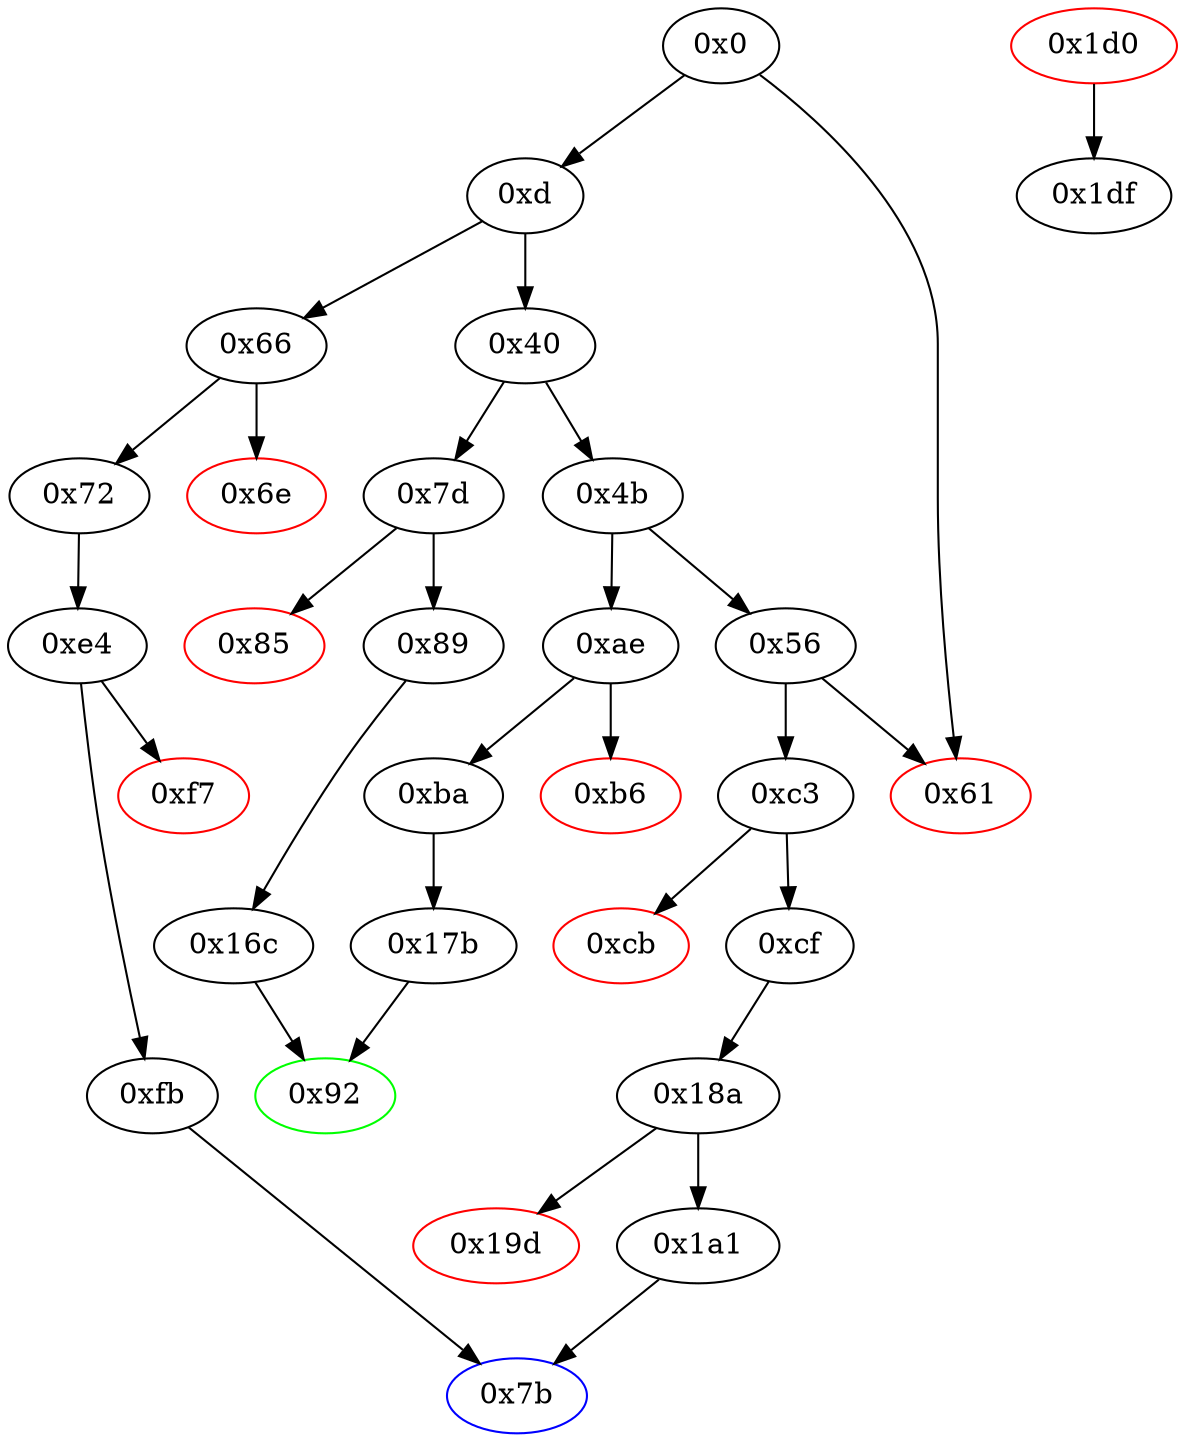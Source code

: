 strict digraph "" {
"0xd" [fillcolor=white, id="0xd", style=filled, tooltip="Block 0xd\n[0xd:0x3f]\n---\nPredecessors: [0x0]\nSuccessors: [0x40, 0x66]\n---\n0xd PUSH4 0xffffffff\n0x12 PUSH29 0x100000000000000000000000000000000000000000000000000000000\n0x30 PUSH1 0x0\n0x32 CALLDATALOAD\n0x33 DIV\n0x34 AND\n0x35 PUSH4 0x79ba5097\n0x3a DUP2\n0x3b EQ\n0x3c PUSH2 0x66\n0x3f JUMPI\n---\n0xd: V6 = 0xffffffff\n0x12: V7 = 0x100000000000000000000000000000000000000000000000000000000\n0x30: V8 = 0x0\n0x32: V9 = CALLDATALOAD 0x0\n0x33: V10 = DIV V9 0x100000000000000000000000000000000000000000000000000000000\n0x34: V11 = AND V10 0xffffffff\n0x35: V12 = 0x79ba5097\n0x3b: V13 = EQ V11 0x79ba5097\n0x3c: V14 = 0x66\n0x3f: JUMPI 0x66 V13\n---\nEntry stack: []\nStack pops: 0\nStack additions: [V11]\nExit stack: [V11]\n\nDef sites:\n"];
"0x1d0" [color=red, fillcolor=white, id="0x1d0", style=filled, tooltip="Block 0x1d0\n[0x1d0:0x1de]\n---\nPredecessors: []\nSuccessors: [0x1df]\n---\n0x1d0 STOP\n0x1d1 LOG1\n0x1d2 PUSH6 0x627a7a723058\n0x1d9 SHA3\n0x1da PUSH3 0x89860a\n0x1de JUMPI\n---\n0x1d0: STOP \n0x1d1: LOG S0 S1 S2\n0x1d2: V150 = 0x627a7a723058\n0x1d9: V151 = SHA3 0x627a7a723058 S3\n0x1da: V152 = 0x89860a\n0x1de: THROWI V151\n---\nEntry stack: []\nStack pops: 0\nStack additions: []\nExit stack: []\n\nDef sites:\n"];
"0x4b" [fillcolor=white, id="0x4b", style=filled, tooltip="Block 0x4b\n[0x4b:0x55]\n---\nPredecessors: [0x40]\nSuccessors: [0x56, 0xae]\n---\n0x4b DUP1\n0x4c PUSH4 0xd4ee1d90\n0x51 EQ\n0x52 PUSH2 0xae\n0x55 JUMPI\n---\n0x4c: V18 = 0xd4ee1d90\n0x51: V19 = EQ 0xd4ee1d90 V11\n0x52: V20 = 0xae\n0x55: JUMPI 0xae V19\n---\nEntry stack: [V11]\nStack pops: 1\nStack additions: [S0]\nExit stack: [V11]\n\nDef sites:\nV11: {0xd.0x34}\n"];
"0x72" [fillcolor=white, id="0x72", style=filled, tooltip="Block 0x72\n[0x72:0x7a]\n---\nPredecessors: [0x66]\nSuccessors: [0xe4]\n---\n0x72 JUMPDEST\n0x73 POP\n0x74 PUSH2 0x7b\n0x77 PUSH2 0xe4\n0x7a JUMP\n---\n0x72: JUMPDEST \n0x74: V29 = 0x7b\n0x77: V30 = 0xe4\n0x7a: JUMP 0xe4\n---\nEntry stack: [V11, V25]\nStack pops: 1\nStack additions: [0x7b]\nExit stack: [V11, 0x7b]\n\nDef sites:\nV11: {0xd.0x34}\nV25: {0x66.0x67}\n"];
"0x1df" [fillcolor=white, id="0x1df", style=filled, tooltip="Block 0x1df\n[0x1df:0x20a]\n---\nPredecessors: [0x1d0]\nSuccessors: []\n---\n0x1df PUSH13 0x5d5b9615e8d73e877d620c59fd\n0x1ed AND\n0x1ee MISSING 0xde\n0x1ef MISSING 0xaa\n0x1f0 MISSING 0xed\n0x1f1 REVERT\n0x1f2 TIMESTAMP\n0x1f3 SGT\n0x1f4 PUSH22 0x84a27e8cc00029\n---\n0x1df: V153 = 0x5d5b9615e8d73e877d620c59fd\n0x1ed: V154 = AND 0x5d5b9615e8d73e877d620c59fd S0\n0x1ee: MISSING 0xde\n0x1ef: MISSING 0xaa\n0x1f0: MISSING 0xed\n0x1f1: REVERT S0 S1\n0x1f2: V155 = TIMESTAMP\n0x1f3: V156 = SGT V155 S0\n0x1f4: V157 = 0x84a27e8cc00029\n---\nEntry stack: []\nStack pops: 8\nStack additions: [0x84a27e8cc00029, V156]\nExit stack: []\n\nDef sites:\n"];
"0x61" [color=red, fillcolor=white, id="0x61", style=filled, tooltip="Block 0x61\n[0x61:0x65]\n---\nPredecessors: [0x0, 0x56]\nSuccessors: []\n---\n0x61 JUMPDEST\n0x62 PUSH1 0x0\n0x64 DUP1\n0x65 REVERT\n---\n0x61: JUMPDEST \n0x62: V24 = 0x0\n0x65: REVERT 0x0 0x0\n---\nEntry stack: [V11]\nStack pops: 0\nStack additions: []\nExit stack: [V11]\n\nDef sites:\nV11: {0xd.0x34}\n"];
"0xc3" [fillcolor=white, id="0xc3", style=filled, tooltip="Block 0xc3\n[0xc3:0xca]\n---\nPredecessors: [0x56]\nSuccessors: [0xcb, 0xcf]\n---\n0xc3 JUMPDEST\n0xc4 CALLVALUE\n0xc5 DUP1\n0xc6 ISZERO\n0xc7 PUSH2 0xcf\n0xca JUMPI\n---\n0xc3: JUMPDEST \n0xc4: V55 = CALLVALUE\n0xc6: V56 = ISZERO V55\n0xc7: V57 = 0xcf\n0xca: JUMPI 0xcf V56\n---\nEntry stack: [V11]\nStack pops: 0\nStack additions: [V55]\nExit stack: [V11, V55]\n\nDef sites:\nV11: {0xd.0x34}\n"];
"0x92" [color=green, fillcolor=white, id="0x92", style=filled, tooltip="Block 0x92\n[0x92:0xad]\n---\nPredecessors: [0x16c, 0x17b]\nSuccessors: []\n---\n0x92 JUMPDEST\n0x93 PUSH1 0x40\n0x95 DUP1\n0x96 MLOAD\n0x97 PUSH1 0x1\n0x99 PUSH1 0xa0\n0x9b PUSH1 0x2\n0x9d EXP\n0x9e SUB\n0x9f SWAP1\n0xa0 SWAP3\n0xa1 AND\n0xa2 DUP3\n0xa3 MSTORE\n0xa4 MLOAD\n0xa5 SWAP1\n0xa6 DUP2\n0xa7 SWAP1\n0xa8 SUB\n0xa9 PUSH1 0x20\n0xab ADD\n0xac SWAP1\n0xad RETURN\n---\n0x92: JUMPDEST \n0x93: V37 = 0x40\n0x96: V38 = M[0x40]\n0x97: V39 = 0x1\n0x99: V40 = 0xa0\n0x9b: V41 = 0x2\n0x9d: V42 = EXP 0x2 0xa0\n0x9e: V43 = SUB 0x10000000000000000000000000000000000000000 0x1\n0xa1: V44 = AND S0 0xffffffffffffffffffffffffffffffffffffffff\n0xa3: M[V38] = V44\n0xa4: V45 = M[0x40]\n0xa8: V46 = SUB V38 V45\n0xa9: V47 = 0x20\n0xab: V48 = ADD 0x20 V46\n0xad: RETURN V45 V48\n---\nEntry stack: [V11, 0x92, S0]\nStack pops: 1\nStack additions: []\nExit stack: [V11, 0x92]\n\nDef sites:\nV11: {0xd.0x34}\n0x92: {0x89.0x8b, 0xba.0xbc}\nS0: {0x17b.0x187, 0x16c.0x178}\n"];
"0xfb" [fillcolor=white, id="0xfb", style=filled, tooltip="Block 0xfb\n[0xfb:0x16b]\n---\nPredecessors: [0xe4]\nSuccessors: [0x7b]\n---\n0xfb JUMPDEST\n0xfc PUSH1 0x1\n0xfe SLOAD\n0xff PUSH1 0x0\n0x101 DUP1\n0x102 SLOAD\n0x103 PUSH1 0x40\n0x105 MLOAD\n0x106 PUSH1 0x1\n0x108 PUSH1 0xa0\n0x10a PUSH1 0x2\n0x10c EXP\n0x10d SUB\n0x10e SWAP4\n0x10f DUP5\n0x110 AND\n0x111 SWAP4\n0x112 SWAP1\n0x113 SWAP2\n0x114 AND\n0x115 SWAP2\n0x116 PUSH32 0x8be0079c531659141344cd1fd0a4f28419497f9722a3daafe3b4186f6b6457e0\n0x137 SWAP2\n0x138 LOG3\n0x139 PUSH1 0x1\n0x13b DUP1\n0x13c SLOAD\n0x13d PUSH1 0x0\n0x13f DUP1\n0x140 SLOAD\n0x141 PUSH20 0xffffffffffffffffffffffffffffffffffffffff\n0x156 NOT\n0x157 SWAP1\n0x158 DUP2\n0x159 AND\n0x15a PUSH1 0x1\n0x15c PUSH1 0xa0\n0x15e PUSH1 0x2\n0x160 EXP\n0x161 SUB\n0x162 DUP5\n0x163 AND\n0x164 OR\n0x165 SWAP1\n0x166 SWAP2\n0x167 SSTORE\n0x168 AND\n0x169 SWAP1\n0x16a SSTORE\n0x16b JUMP\n---\n0xfb: JUMPDEST \n0xfc: V81 = 0x1\n0xfe: V82 = S[0x1]\n0xff: V83 = 0x0\n0x102: V84 = S[0x0]\n0x103: V85 = 0x40\n0x105: V86 = M[0x40]\n0x106: V87 = 0x1\n0x108: V88 = 0xa0\n0x10a: V89 = 0x2\n0x10c: V90 = EXP 0x2 0xa0\n0x10d: V91 = SUB 0x10000000000000000000000000000000000000000 0x1\n0x110: V92 = AND 0xffffffffffffffffffffffffffffffffffffffff V82\n0x114: V93 = AND V84 0xffffffffffffffffffffffffffffffffffffffff\n0x116: V94 = 0x8be0079c531659141344cd1fd0a4f28419497f9722a3daafe3b4186f6b6457e0\n0x138: LOG V86 0x0 0x8be0079c531659141344cd1fd0a4f28419497f9722a3daafe3b4186f6b6457e0 V93 V92\n0x139: V95 = 0x1\n0x13c: V96 = S[0x1]\n0x13d: V97 = 0x0\n0x140: V98 = S[0x0]\n0x141: V99 = 0xffffffffffffffffffffffffffffffffffffffff\n0x156: V100 = NOT 0xffffffffffffffffffffffffffffffffffffffff\n0x159: V101 = AND 0xffffffffffffffffffffffff0000000000000000000000000000000000000000 V98\n0x15a: V102 = 0x1\n0x15c: V103 = 0xa0\n0x15e: V104 = 0x2\n0x160: V105 = EXP 0x2 0xa0\n0x161: V106 = SUB 0x10000000000000000000000000000000000000000 0x1\n0x163: V107 = AND V96 0xffffffffffffffffffffffffffffffffffffffff\n0x164: V108 = OR V107 V101\n0x167: S[0x0] = V108\n0x168: V109 = AND 0xffffffffffffffffffffffff0000000000000000000000000000000000000000 V96\n0x16a: S[0x1] = V109\n0x16b: JUMP 0x7b\n---\nEntry stack: [V11, 0x7b]\nStack pops: 1\nStack additions: []\nExit stack: [V11]\n\nDef sites:\nV11: {0xd.0x34}\n0x7b: {0x72.0x74}\n"];
"0x89" [fillcolor=white, id="0x89", style=filled, tooltip="Block 0x89\n[0x89:0x91]\n---\nPredecessors: [0x7d]\nSuccessors: [0x16c]\n---\n0x89 JUMPDEST\n0x8a POP\n0x8b PUSH2 0x92\n0x8e PUSH2 0x16c\n0x91 JUMP\n---\n0x89: JUMPDEST \n0x8b: V35 = 0x92\n0x8e: V36 = 0x16c\n0x91: JUMP 0x16c\n---\nEntry stack: [V11, V31]\nStack pops: 1\nStack additions: [0x92]\nExit stack: [V11, 0x92]\n\nDef sites:\nV11: {0xd.0x34}\nV31: {0x7d.0x7e}\n"];
"0x66" [fillcolor=white, id="0x66", style=filled, tooltip="Block 0x66\n[0x66:0x6d]\n---\nPredecessors: [0xd]\nSuccessors: [0x6e, 0x72]\n---\n0x66 JUMPDEST\n0x67 CALLVALUE\n0x68 DUP1\n0x69 ISZERO\n0x6a PUSH2 0x72\n0x6d JUMPI\n---\n0x66: JUMPDEST \n0x67: V25 = CALLVALUE\n0x69: V26 = ISZERO V25\n0x6a: V27 = 0x72\n0x6d: JUMPI 0x72 V26\n---\nEntry stack: [V11]\nStack pops: 0\nStack additions: [V25]\nExit stack: [V11, V25]\n\nDef sites:\nV11: {0xd.0x34}\n"];
"0x19d" [color=red, fillcolor=white, id="0x19d", style=filled, tooltip="Block 0x19d\n[0x19d:0x1a0]\n---\nPredecessors: [0x18a]\nSuccessors: []\n---\n0x19d PUSH1 0x0\n0x19f DUP1\n0x1a0 REVERT\n---\n0x19d: V137 = 0x0\n0x1a0: REVERT 0x0 0x0\n---\nEntry stack: [V11, 0x7b, V67]\nStack pops: 0\nStack additions: []\nExit stack: [V11, 0x7b, V67]\n\nDef sites:\nV11: {0xd.0x34}\n0x7b: {0xcf.0xd1}\nV67: {0xcf.0xdf}\n"];
"0xb6" [color=red, fillcolor=white, id="0xb6", style=filled, tooltip="Block 0xb6\n[0xb6:0xb9]\n---\nPredecessors: [0xae]\nSuccessors: []\n---\n0xb6 PUSH1 0x0\n0xb8 DUP1\n0xb9 REVERT\n---\n0xb6: V52 = 0x0\n0xb9: REVERT 0x0 0x0\n---\nEntry stack: [V11, V49]\nStack pops: 0\nStack additions: []\nExit stack: [V11, V49]\n\nDef sites:\nV11: {0xd.0x34}\nV49: {0xae.0xaf}\n"];
"0x85" [color=red, fillcolor=white, id="0x85", style=filled, tooltip="Block 0x85\n[0x85:0x88]\n---\nPredecessors: [0x7d]\nSuccessors: []\n---\n0x85 PUSH1 0x0\n0x87 DUP1\n0x88 REVERT\n---\n0x85: V34 = 0x0\n0x88: REVERT 0x0 0x0\n---\nEntry stack: [V11, V31]\nStack pops: 0\nStack additions: []\nExit stack: [V11, V31]\n\nDef sites:\nV11: {0xd.0x34}\nV31: {0x7d.0x7e}\n"];
"0xba" [fillcolor=white, id="0xba", style=filled, tooltip="Block 0xba\n[0xba:0xc2]\n---\nPredecessors: [0xae]\nSuccessors: [0x17b]\n---\n0xba JUMPDEST\n0xbb POP\n0xbc PUSH2 0x92\n0xbf PUSH2 0x17b\n0xc2 JUMP\n---\n0xba: JUMPDEST \n0xbc: V53 = 0x92\n0xbf: V54 = 0x17b\n0xc2: JUMP 0x17b\n---\nEntry stack: [V11, V49]\nStack pops: 1\nStack additions: [0x92]\nExit stack: [V11, 0x92]\n\nDef sites:\nV11: {0xd.0x34}\nV49: {0xae.0xaf}\n"];
"0x6e" [color=red, fillcolor=white, id="0x6e", style=filled, tooltip="Block 0x6e\n[0x6e:0x71]\n---\nPredecessors: [0x66]\nSuccessors: []\n---\n0x6e PUSH1 0x0\n0x70 DUP1\n0x71 REVERT\n---\n0x6e: V28 = 0x0\n0x71: REVERT 0x0 0x0\n---\nEntry stack: [V11, V25]\nStack pops: 0\nStack additions: []\nExit stack: [V11, V25]\n\nDef sites:\nV11: {0xd.0x34}\nV25: {0x66.0x67}\n"];
"0x56" [fillcolor=white, id="0x56", style=filled, tooltip="Block 0x56\n[0x56:0x60]\n---\nPredecessors: [0x4b]\nSuccessors: [0x61, 0xc3]\n---\n0x56 DUP1\n0x57 PUSH4 0xf2fde38b\n0x5c EQ\n0x5d PUSH2 0xc3\n0x60 JUMPI\n---\n0x57: V21 = 0xf2fde38b\n0x5c: V22 = EQ 0xf2fde38b V11\n0x5d: V23 = 0xc3\n0x60: JUMPI 0xc3 V22\n---\nEntry stack: [V11]\nStack pops: 1\nStack additions: [S0]\nExit stack: [V11]\n\nDef sites:\nV11: {0xd.0x34}\n"];
"0xe4" [fillcolor=white, id="0xe4", style=filled, tooltip="Block 0xe4\n[0xe4:0xf6]\n---\nPredecessors: [0x72]\nSuccessors: [0xf7, 0xfb]\n---\n0xe4 JUMPDEST\n0xe5 PUSH1 0x1\n0xe7 SLOAD\n0xe8 PUSH1 0x1\n0xea PUSH1 0xa0\n0xec PUSH1 0x2\n0xee EXP\n0xef SUB\n0xf0 AND\n0xf1 CALLER\n0xf2 EQ\n0xf3 PUSH2 0xfb\n0xf6 JUMPI\n---\n0xe4: JUMPDEST \n0xe5: V69 = 0x1\n0xe7: V70 = S[0x1]\n0xe8: V71 = 0x1\n0xea: V72 = 0xa0\n0xec: V73 = 0x2\n0xee: V74 = EXP 0x2 0xa0\n0xef: V75 = SUB 0x10000000000000000000000000000000000000000 0x1\n0xf0: V76 = AND 0xffffffffffffffffffffffffffffffffffffffff V70\n0xf1: V77 = CALLER\n0xf2: V78 = EQ V77 V76\n0xf3: V79 = 0xfb\n0xf6: JUMPI 0xfb V78\n---\nEntry stack: [V11, 0x7b]\nStack pops: 0\nStack additions: []\nExit stack: [V11, 0x7b]\n\nDef sites:\nV11: {0xd.0x34}\n0x7b: {0x72.0x74}\n"];
"0x18a" [fillcolor=white, id="0x18a", style=filled, tooltip="Block 0x18a\n[0x18a:0x19c]\n---\nPredecessors: [0xcf]\nSuccessors: [0x19d, 0x1a1]\n---\n0x18a JUMPDEST\n0x18b PUSH1 0x0\n0x18d SLOAD\n0x18e PUSH1 0x1\n0x190 PUSH1 0xa0\n0x192 PUSH1 0x2\n0x194 EXP\n0x195 SUB\n0x196 AND\n0x197 CALLER\n0x198 EQ\n0x199 PUSH2 0x1a1\n0x19c JUMPI\n---\n0x18a: JUMPDEST \n0x18b: V126 = 0x0\n0x18d: V127 = S[0x0]\n0x18e: V128 = 0x1\n0x190: V129 = 0xa0\n0x192: V130 = 0x2\n0x194: V131 = EXP 0x2 0xa0\n0x195: V132 = SUB 0x10000000000000000000000000000000000000000 0x1\n0x196: V133 = AND 0xffffffffffffffffffffffffffffffffffffffff V127\n0x197: V134 = CALLER\n0x198: V135 = EQ V134 V133\n0x199: V136 = 0x1a1\n0x19c: JUMPI 0x1a1 V135\n---\nEntry stack: [V11, 0x7b, V67]\nStack pops: 0\nStack additions: []\nExit stack: [V11, 0x7b, V67]\n\nDef sites:\nV11: {0xd.0x34}\n0x7b: {0xcf.0xd1}\nV67: {0xcf.0xdf}\n"];
"0xf7" [color=red, fillcolor=white, id="0xf7", style=filled, tooltip="Block 0xf7\n[0xf7:0xfa]\n---\nPredecessors: [0xe4]\nSuccessors: []\n---\n0xf7 PUSH1 0x0\n0xf9 DUP1\n0xfa REVERT\n---\n0xf7: V80 = 0x0\n0xfa: REVERT 0x0 0x0\n---\nEntry stack: [V11, 0x7b]\nStack pops: 0\nStack additions: []\nExit stack: [V11, 0x7b]\n\nDef sites:\nV11: {0xd.0x34}\n0x7b: {0x72.0x74}\n"];
"0x1a1" [fillcolor=white, id="0x1a1", style=filled, tooltip="Block 0x1a1\n[0x1a1:0x1cf]\n---\nPredecessors: [0x18a]\nSuccessors: [0x7b]\n---\n0x1a1 JUMPDEST\n0x1a2 PUSH1 0x1\n0x1a4 DUP1\n0x1a5 SLOAD\n0x1a6 PUSH20 0xffffffffffffffffffffffffffffffffffffffff\n0x1bb NOT\n0x1bc AND\n0x1bd PUSH1 0x1\n0x1bf PUSH1 0xa0\n0x1c1 PUSH1 0x2\n0x1c3 EXP\n0x1c4 SUB\n0x1c5 SWAP3\n0x1c6 SWAP1\n0x1c7 SWAP3\n0x1c8 AND\n0x1c9 SWAP2\n0x1ca SWAP1\n0x1cb SWAP2\n0x1cc OR\n0x1cd SWAP1\n0x1ce SSTORE\n0x1cf JUMP\n---\n0x1a1: JUMPDEST \n0x1a2: V138 = 0x1\n0x1a5: V139 = S[0x1]\n0x1a6: V140 = 0xffffffffffffffffffffffffffffffffffffffff\n0x1bb: V141 = NOT 0xffffffffffffffffffffffffffffffffffffffff\n0x1bc: V142 = AND 0xffffffffffffffffffffffff0000000000000000000000000000000000000000 V139\n0x1bd: V143 = 0x1\n0x1bf: V144 = 0xa0\n0x1c1: V145 = 0x2\n0x1c3: V146 = EXP 0x2 0xa0\n0x1c4: V147 = SUB 0x10000000000000000000000000000000000000000 0x1\n0x1c8: V148 = AND 0xffffffffffffffffffffffffffffffffffffffff V67\n0x1cc: V149 = OR V148 V142\n0x1ce: S[0x1] = V149\n0x1cf: JUMP 0x7b\n---\nEntry stack: [V11, 0x7b, V67]\nStack pops: 2\nStack additions: []\nExit stack: [V11]\n\nDef sites:\nV11: {0xd.0x34}\n0x7b: {0xcf.0xd1}\nV67: {0xcf.0xdf}\n"];
"0xcb" [color=red, fillcolor=white, id="0xcb", style=filled, tooltip="Block 0xcb\n[0xcb:0xce]\n---\nPredecessors: [0xc3]\nSuccessors: []\n---\n0xcb PUSH1 0x0\n0xcd DUP1\n0xce REVERT\n---\n0xcb: V58 = 0x0\n0xce: REVERT 0x0 0x0\n---\nEntry stack: [V11, V55]\nStack pops: 0\nStack additions: []\nExit stack: [V11, V55]\n\nDef sites:\nV11: {0xd.0x34}\nV55: {0xc3.0xc4}\n"];
"0x7d" [fillcolor=white, id="0x7d", style=filled, tooltip="Block 0x7d\n[0x7d:0x84]\n---\nPredecessors: [0x40]\nSuccessors: [0x85, 0x89]\n---\n0x7d JUMPDEST\n0x7e CALLVALUE\n0x7f DUP1\n0x80 ISZERO\n0x81 PUSH2 0x89\n0x84 JUMPI\n---\n0x7d: JUMPDEST \n0x7e: V31 = CALLVALUE\n0x80: V32 = ISZERO V31\n0x81: V33 = 0x89\n0x84: JUMPI 0x89 V32\n---\nEntry stack: [V11]\nStack pops: 0\nStack additions: [V31]\nExit stack: [V11, V31]\n\nDef sites:\nV11: {0xd.0x34}\n"];
"0x16c" [fillcolor=white, id="0x16c", style=filled, tooltip="Block 0x16c\n[0x16c:0x17a]\n---\nPredecessors: [0x89]\nSuccessors: [0x92]\n---\n0x16c JUMPDEST\n0x16d PUSH1 0x0\n0x16f SLOAD\n0x170 PUSH1 0x1\n0x172 PUSH1 0xa0\n0x174 PUSH1 0x2\n0x176 EXP\n0x177 SUB\n0x178 AND\n0x179 DUP2\n0x17a JUMP\n---\n0x16c: JUMPDEST \n0x16d: V110 = 0x0\n0x16f: V111 = S[0x0]\n0x170: V112 = 0x1\n0x172: V113 = 0xa0\n0x174: V114 = 0x2\n0x176: V115 = EXP 0x2 0xa0\n0x177: V116 = SUB 0x10000000000000000000000000000000000000000 0x1\n0x178: V117 = AND 0xffffffffffffffffffffffffffffffffffffffff V111\n0x17a: JUMP 0x92\n---\nEntry stack: [V11, 0x92]\nStack pops: 1\nStack additions: [S0, V117]\nExit stack: [V11, 0x92, V117]\n\nDef sites:\nV11: {0xd.0x34}\n0x92: {0x89.0x8b}\n"];
"0xae" [fillcolor=white, id="0xae", style=filled, tooltip="Block 0xae\n[0xae:0xb5]\n---\nPredecessors: [0x4b]\nSuccessors: [0xb6, 0xba]\n---\n0xae JUMPDEST\n0xaf CALLVALUE\n0xb0 DUP1\n0xb1 ISZERO\n0xb2 PUSH2 0xba\n0xb5 JUMPI\n---\n0xae: JUMPDEST \n0xaf: V49 = CALLVALUE\n0xb1: V50 = ISZERO V49\n0xb2: V51 = 0xba\n0xb5: JUMPI 0xba V50\n---\nEntry stack: [V11]\nStack pops: 0\nStack additions: [V49]\nExit stack: [V11, V49]\n\nDef sites:\nV11: {0xd.0x34}\n"];
"0x0" [fillcolor=white, id="0x0", style=filled, tooltip="Block 0x0\n[0x0:0xc]\n---\nPredecessors: []\nSuccessors: [0xd, 0x61]\n---\n0x0 PUSH1 0x80\n0x2 PUSH1 0x40\n0x4 MSTORE\n0x5 PUSH1 0x4\n0x7 CALLDATASIZE\n0x8 LT\n0x9 PUSH2 0x61\n0xc JUMPI\n---\n0x0: V0 = 0x80\n0x2: V1 = 0x40\n0x4: M[0x40] = 0x80\n0x5: V2 = 0x4\n0x7: V3 = CALLDATASIZE\n0x8: V4 = LT V3 0x4\n0x9: V5 = 0x61\n0xc: JUMPI 0x61 V4\n---\nEntry stack: []\nStack pops: 0\nStack additions: []\nExit stack: []\n\nDef sites:\n"];
"0x7b" [color=blue, fillcolor=white, id="0x7b", style=filled, tooltip="Block 0x7b\n[0x7b:0x7c]\n---\nPredecessors: [0xfb, 0x1a1]\nSuccessors: []\n---\n0x7b JUMPDEST\n0x7c STOP\n---\n0x7b: JUMPDEST \n0x7c: STOP \n---\nEntry stack: [V11]\nStack pops: 0\nStack additions: []\nExit stack: [V11]\n\nDef sites:\nV11: {0xd.0x34}\n"];
"0x17b" [fillcolor=white, id="0x17b", style=filled, tooltip="Block 0x17b\n[0x17b:0x189]\n---\nPredecessors: [0xba]\nSuccessors: [0x92]\n---\n0x17b JUMPDEST\n0x17c PUSH1 0x1\n0x17e SLOAD\n0x17f PUSH1 0x1\n0x181 PUSH1 0xa0\n0x183 PUSH1 0x2\n0x185 EXP\n0x186 SUB\n0x187 AND\n0x188 DUP2\n0x189 JUMP\n---\n0x17b: JUMPDEST \n0x17c: V118 = 0x1\n0x17e: V119 = S[0x1]\n0x17f: V120 = 0x1\n0x181: V121 = 0xa0\n0x183: V122 = 0x2\n0x185: V123 = EXP 0x2 0xa0\n0x186: V124 = SUB 0x10000000000000000000000000000000000000000 0x1\n0x187: V125 = AND 0xffffffffffffffffffffffffffffffffffffffff V119\n0x189: JUMP 0x92\n---\nEntry stack: [V11, 0x92]\nStack pops: 1\nStack additions: [S0, V125]\nExit stack: [V11, 0x92, V125]\n\nDef sites:\nV11: {0xd.0x34}\n0x92: {0xba.0xbc}\n"];
"0x40" [fillcolor=white, id="0x40", style=filled, tooltip="Block 0x40\n[0x40:0x4a]\n---\nPredecessors: [0xd]\nSuccessors: [0x4b, 0x7d]\n---\n0x40 DUP1\n0x41 PUSH4 0x8da5cb5b\n0x46 EQ\n0x47 PUSH2 0x7d\n0x4a JUMPI\n---\n0x41: V15 = 0x8da5cb5b\n0x46: V16 = EQ 0x8da5cb5b V11\n0x47: V17 = 0x7d\n0x4a: JUMPI 0x7d V16\n---\nEntry stack: [V11]\nStack pops: 1\nStack additions: [S0]\nExit stack: [V11]\n\nDef sites:\nV11: {0xd.0x34}\n"];
"0xcf" [fillcolor=white, id="0xcf", style=filled, tooltip="Block 0xcf\n[0xcf:0xe3]\n---\nPredecessors: [0xc3]\nSuccessors: [0x18a]\n---\n0xcf JUMPDEST\n0xd0 POP\n0xd1 PUSH2 0x7b\n0xd4 PUSH1 0x1\n0xd6 PUSH1 0xa0\n0xd8 PUSH1 0x2\n0xda EXP\n0xdb SUB\n0xdc PUSH1 0x4\n0xde CALLDATALOAD\n0xdf AND\n0xe0 PUSH2 0x18a\n0xe3 JUMP\n---\n0xcf: JUMPDEST \n0xd1: V59 = 0x7b\n0xd4: V60 = 0x1\n0xd6: V61 = 0xa0\n0xd8: V62 = 0x2\n0xda: V63 = EXP 0x2 0xa0\n0xdb: V64 = SUB 0x10000000000000000000000000000000000000000 0x1\n0xdc: V65 = 0x4\n0xde: V66 = CALLDATALOAD 0x4\n0xdf: V67 = AND V66 0xffffffffffffffffffffffffffffffffffffffff\n0xe0: V68 = 0x18a\n0xe3: JUMP 0x18a\n---\nEntry stack: [V11, V55]\nStack pops: 1\nStack additions: [0x7b, V67]\nExit stack: [V11, 0x7b, V67]\n\nDef sites:\nV11: {0xd.0x34}\nV55: {0xc3.0xc4}\n"];
"0xd" -> "0x66";
"0xd" -> "0x40";
"0x1d0" -> "0x1df";
"0x4b" -> "0xae";
"0x4b" -> "0x56";
"0x72" -> "0xe4";
"0xc3" -> "0xcb";
"0xc3" -> "0xcf";
"0xfb" -> "0x7b";
"0x89" -> "0x16c";
"0x66" -> "0x72";
"0x66" -> "0x6e";
"0xba" -> "0x17b";
"0x56" -> "0xc3";
"0x56" -> "0x61";
"0xe4" -> "0xfb";
"0xe4" -> "0xf7";
"0x18a" -> "0x1a1";
"0x18a" -> "0x19d";
"0x1a1" -> "0x7b";
"0x7d" -> "0x85";
"0x7d" -> "0x89";
"0x16c" -> "0x92";
"0xae" -> "0xba";
"0xae" -> "0xb6";
"0x0" -> "0xd";
"0x0" -> "0x61";
"0x17b" -> "0x92";
"0x40" -> "0x4b";
"0x40" -> "0x7d";
"0xcf" -> "0x18a";
}
